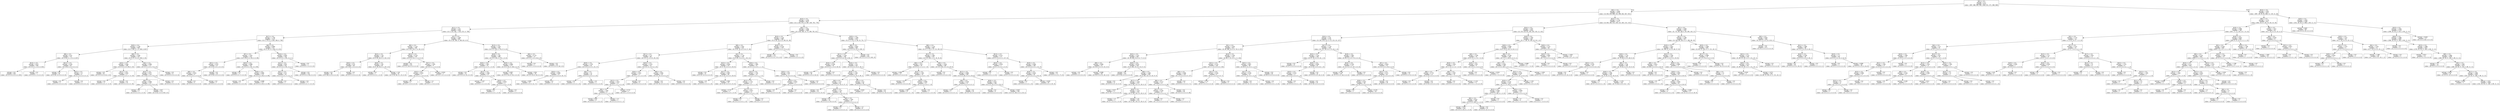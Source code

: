 digraph Tree {
node [shape=box] ;
0 [label="X[2] <= 0.5\nentropy = 3.17\nsamples = 8751\nvalue = [997, 986, 965, 982, 1000, 921, 971, 969, 960]"] ;
1 [label="X[5] <= 0.5\nentropy = 2.956\nsamples = 6730\nvalue = [0, 950, 910, 889, 352, 909, 842, 947, 931]"] ;
0 -> 1 [labeldistance=2.5, labelangle=45, headlabel="True"] ;
2 [label="X[23] <= 0.5\nentropy = 2.558\nsamples = 3613\nvalue = [0, 0, 318, 576, 22, 687, 439, 792, 779]"] ;
1 -> 2 ;
3 [label="X[11] <= 0.5\nentropy = 2.19\nsamples = 2204\nvalue = [0, 0, 232, 382, 7, 614, 231, 0, 738]"] ;
2 -> 3 ;
4 [label="X[17] <= 0.5\nentropy = 1.746\nsamples = 1513\nvalue = [0, 0, 170, 0, 3, 434, 168, 0, 738]"] ;
3 -> 4 ;
5 [label="X[20] <= 0.5\nentropy = 1.238\nsamples = 956\nvalue = [0, 0, 140, 0, 1, 0, 168, 0, 647]"] ;
4 -> 5 ;
6 [label="X[8] <= 0.5\nentropy = 0.53\nsamples = 721\nvalue = [0, 0, 83, 0, 1, 0, 0, 0, 637]"] ;
5 -> 6 ;
7 [label="X[14] <= 0.5\nentropy = 0.017\nsamples = 636\nvalue = [0, 0, 0, 0, 1, 0, 0, 0, 635]"] ;
6 -> 7 ;
8 [label="entropy = 0.0\nsamples = 635\nvalue = [0, 0, 0, 0, 0, 0, 0, 0, 635]"] ;
7 -> 8 ;
9 [label="entropy = 0.0\nsamples = 1\nvalue = [0, 0, 0, 0, 1, 0, 0, 0, 0]"] ;
7 -> 9 ;
10 [label="X[12] <= 0.5\nentropy = 0.161\nsamples = 85\nvalue = [0, 0, 83, 0, 0, 0, 0, 0, 2]"] ;
6 -> 10 ;
11 [label="entropy = 0.0\nsamples = 81\nvalue = [0, 0, 81, 0, 0, 0, 0, 0, 0]"] ;
10 -> 11 ;
12 [label="X[22] <= 0.5\nentropy = 1.0\nsamples = 4\nvalue = [0, 0, 2, 0, 0, 0, 0, 0, 2]"] ;
10 -> 12 ;
13 [label="entropy = 0.0\nsamples = 2\nvalue = [0, 0, 2, 0, 0, 0, 0, 0, 0]"] ;
12 -> 13 ;
14 [label="entropy = 0.0\nsamples = 2\nvalue = [0, 0, 0, 0, 0, 0, 0, 0, 2]"] ;
12 -> 14 ;
15 [label="X[8] <= 0.5\nentropy = 1.036\nsamples = 235\nvalue = [0, 0, 57, 0, 0, 0, 168, 0, 10]"] ;
5 -> 15 ;
16 [label="X[16] <= 0.5\nentropy = 0.445\nsamples = 108\nvalue = [0, 0, 0, 0, 0, 0, 98, 0, 10]"] ;
15 -> 16 ;
17 [label="entropy = 0.0\nsamples = 81\nvalue = [0, 0, 0, 0, 0, 0, 81, 0, 0]"] ;
16 -> 17 ;
18 [label="X[12] <= 0.5\nentropy = 0.951\nsamples = 27\nvalue = [0, 0, 0, 0, 0, 0, 17, 0, 10]"] ;
16 -> 18 ;
19 [label="entropy = 0.0\nsamples = 17\nvalue = [0, 0, 0, 0, 0, 0, 17, 0, 0]"] ;
18 -> 19 ;
20 [label="entropy = 0.0\nsamples = 10\nvalue = [0, 0, 0, 0, 0, 0, 0, 0, 10]"] ;
18 -> 20 ;
21 [label="X[4] <= 0.5\nentropy = 0.992\nsamples = 127\nvalue = [0, 0, 57, 0, 0, 0, 70, 0, 0]"] ;
15 -> 21 ;
22 [label="X[25] <= 0.5\nentropy = 0.977\nsamples = 119\nvalue = [0, 0, 49, 0, 0, 0, 70, 0, 0]"] ;
21 -> 22 ;
23 [label="X[9] <= 0.5\nentropy = 0.966\nsamples = 115\nvalue = [0, 0, 45, 0, 0, 0, 70, 0, 0]"] ;
22 -> 23 ;
24 [label="entropy = 0.0\nsamples = 2\nvalue = [0, 0, 0, 0, 0, 0, 2, 0, 0]"] ;
23 -> 24 ;
25 [label="entropy = 0.97\nsamples = 113\nvalue = [0, 0, 45, 0, 0, 0, 68, 0, 0]"] ;
23 -> 25 ;
26 [label="entropy = 0.0\nsamples = 4\nvalue = [0, 0, 4, 0, 0, 0, 0, 0, 0]"] ;
22 -> 26 ;
27 [label="entropy = 0.0\nsamples = 8\nvalue = [0, 0, 8, 0, 0, 0, 0, 0, 0]"] ;
21 -> 27 ;
28 [label="X[0] <= 0.5\nentropy = 0.964\nsamples = 557\nvalue = [0, 0, 30, 0, 2, 434, 0, 0, 91]"] ;
4 -> 28 ;
29 [label="X[7] <= 0.5\nentropy = 1.432\nsamples = 223\nvalue = [0, 0, 30, 0, 0, 103, 0, 0, 90]"] ;
28 -> 29 ;
30 [label="X[21] <= 0.5\nentropy = 0.337\nsamples = 32\nvalue = [0, 0, 30, 0, 0, 2, 0, 0, 0]"] ;
29 -> 30 ;
31 [label="X[9] <= 0.5\nentropy = 0.918\nsamples = 6\nvalue = [0, 0, 4, 0, 0, 2, 0, 0, 0]"] ;
30 -> 31 ;
32 [label="entropy = 0.0\nsamples = 4\nvalue = [0, 0, 4, 0, 0, 0, 0, 0, 0]"] ;
31 -> 32 ;
33 [label="entropy = 0.0\nsamples = 2\nvalue = [0, 0, 0, 0, 0, 2, 0, 0, 0]"] ;
31 -> 33 ;
34 [label="entropy = 0.0\nsamples = 26\nvalue = [0, 0, 26, 0, 0, 0, 0, 0, 0]"] ;
30 -> 34 ;
35 [label="X[10] <= 0.5\nentropy = 0.998\nsamples = 191\nvalue = [0, 0, 0, 0, 0, 101, 0, 0, 90]"] ;
29 -> 35 ;
36 [label="entropy = 0.0\nsamples = 17\nvalue = [0, 0, 0, 0, 0, 17, 0, 0, 0]"] ;
35 -> 36 ;
37 [label="X[26] <= 0.5\nentropy = 0.999\nsamples = 174\nvalue = [0, 0, 0, 0, 0, 84, 0, 0, 90]"] ;
35 -> 37 ;
38 [label="entropy = 0.0\nsamples = 2\nvalue = [0, 0, 0, 0, 0, 2, 0, 0, 0]"] ;
37 -> 38 ;
39 [label="entropy = 0.998\nsamples = 172\nvalue = [0, 0, 0, 0, 0, 82, 0, 0, 90]"] ;
37 -> 39 ;
40 [label="X[14] <= 0.5\nentropy = 0.082\nsamples = 334\nvalue = [0, 0, 0, 0, 2, 331, 0, 0, 1]"] ;
28 -> 40 ;
41 [label="X[13] <= 0.5\nentropy = 0.03\nsamples = 332\nvalue = [0, 0, 0, 0, 0, 331, 0, 0, 1]"] ;
40 -> 41 ;
42 [label="X[21] <= 0.5\nentropy = 0.31\nsamples = 18\nvalue = [0, 0, 0, 0, 0, 17, 0, 0, 1]"] ;
41 -> 42 ;
43 [label="entropy = 0.0\nsamples = 1\nvalue = [0, 0, 0, 0, 0, 0, 0, 0, 1]"] ;
42 -> 43 ;
44 [label="entropy = 0.0\nsamples = 17\nvalue = [0, 0, 0, 0, 0, 17, 0, 0, 0]"] ;
42 -> 44 ;
45 [label="entropy = 0.0\nsamples = 314\nvalue = [0, 0, 0, 0, 0, 314, 0, 0, 0]"] ;
41 -> 45 ;
46 [label="entropy = 0.0\nsamples = 2\nvalue = [0, 0, 0, 0, 2, 0, 0, 0, 0]"] ;
40 -> 46 ;
47 [label="X[7] <= 0.5\nentropy = 1.648\nsamples = 691\nvalue = [0, 0, 62, 382, 4, 180, 63, 0, 0]"] ;
3 -> 47 ;
48 [label="X[6] <= 0.5\nentropy = 1.154\nsamples = 346\nvalue = [0, 0, 62, 253, 1, 4, 26, 0, 0]"] ;
47 -> 48 ;
49 [label="X[22] <= 0.5\nentropy = 1.59\nsamples = 130\nvalue = [0, 0, 62, 40, 0, 2, 26, 0, 0]"] ;
48 -> 49 ;
50 [label="X[16] <= 0.5\nentropy = 0.25\nsamples = 48\nvalue = [0, 0, 46, 2, 0, 0, 0, 0, 0]"] ;
49 -> 50 ;
51 [label="entropy = 0.0\nsamples = 46\nvalue = [0, 0, 46, 0, 0, 0, 0, 0, 0]"] ;
50 -> 51 ;
52 [label="entropy = 0.0\nsamples = 2\nvalue = [0, 0, 0, 2, 0, 0, 0, 0, 0]"] ;
50 -> 52 ;
53 [label="X[26] <= 0.5\nentropy = 1.63\nsamples = 82\nvalue = [0, 0, 16, 38, 0, 2, 26, 0, 0]"] ;
49 -> 53 ;
54 [label="entropy = 0.0\nsamples = 1\nvalue = [0, 0, 0, 0, 0, 0, 1, 0, 0]"] ;
53 -> 54 ;
55 [label="entropy = 1.63\nsamples = 81\nvalue = [0, 0, 16, 38, 0, 2, 25, 0, 0]"] ;
53 -> 55 ;
56 [label="X[25] <= 0.5\nentropy = 0.118\nsamples = 216\nvalue = [0, 0, 0, 213, 1, 2, 0, 0, 0]"] ;
48 -> 56 ;
57 [label="entropy = 0.0\nsamples = 210\nvalue = [0, 0, 0, 210, 0, 0, 0, 0, 0]"] ;
56 -> 57 ;
58 [label="X[17] <= 0.5\nentropy = 1.459\nsamples = 6\nvalue = [0, 0, 0, 3, 1, 2, 0, 0, 0]"] ;
56 -> 58 ;
59 [label="X[14] <= 0.5\nentropy = 0.918\nsamples = 3\nvalue = [0, 0, 0, 2, 1, 0, 0, 0, 0]"] ;
58 -> 59 ;
60 [label="entropy = 0.0\nsamples = 1\nvalue = [0, 0, 0, 1, 0, 0, 0, 0, 0]"] ;
59 -> 60 ;
61 [label="entropy = 1.0\nsamples = 2\nvalue = [0, 0, 0, 1, 1, 0, 0, 0, 0]"] ;
59 -> 61 ;
62 [label="entropy = 0.918\nsamples = 3\nvalue = [0, 0, 0, 1, 0, 2, 0, 0, 0]"] ;
58 -> 62 ;
63 [label="X[13] <= 0.5\nentropy = 1.431\nsamples = 345\nvalue = [0, 0, 0, 129, 3, 176, 37, 0, 0]"] ;
47 -> 63 ;
64 [label="X[26] <= 0.5\nentropy = 1.08\nsamples = 308\nvalue = [0, 0, 0, 128, 3, 176, 1, 0, 0]"] ;
63 -> 64 ;
65 [label="X[24] <= 0.5\nentropy = 1.097\nsamples = 35\nvalue = [0, 0, 0, 4, 3, 27, 1, 0, 0]"] ;
64 -> 65 ;
66 [label="entropy = 0.0\nsamples = 25\nvalue = [0, 0, 0, 0, 0, 25, 0, 0, 0]"] ;
65 -> 66 ;
67 [label="X[12] <= 0.5\nentropy = 1.846\nsamples = 10\nvalue = [0, 0, 0, 4, 3, 2, 1, 0, 0]"] ;
65 -> 67 ;
68 [label="entropy = 1.557\nsamples = 7\nvalue = [0, 0, 0, 2, 3, 2, 0, 0, 0]"] ;
67 -> 68 ;
69 [label="X[18] <= 0.5\nentropy = 0.918\nsamples = 3\nvalue = [0, 0, 0, 2, 0, 0, 1, 0, 0]"] ;
67 -> 69 ;
70 [label="entropy = 0.0\nsamples = 1\nvalue = [0, 0, 0, 0, 0, 0, 1, 0, 0]"] ;
69 -> 70 ;
71 [label="entropy = 0.0\nsamples = 2\nvalue = [0, 0, 0, 2, 0, 0, 0, 0, 0]"] ;
69 -> 71 ;
72 [label="X[20] <= 0.5\nentropy = 0.994\nsamples = 273\nvalue = [0, 0, 0, 124, 0, 149, 0, 0, 0]"] ;
64 -> 72 ;
73 [label="entropy = 0.997\nsamples = 245\nvalue = [0, 0, 0, 114, 0, 131, 0, 0, 0]"] ;
72 -> 73 ;
74 [label="entropy = 0.94\nsamples = 28\nvalue = [0, 0, 0, 10, 0, 18, 0, 0, 0]"] ;
72 -> 74 ;
75 [label="X[0] <= 0.5\nentropy = 0.179\nsamples = 37\nvalue = [0, 0, 0, 1, 0, 0, 36, 0, 0]"] ;
63 -> 75 ;
76 [label="entropy = 0.0\nsamples = 1\nvalue = [0, 0, 0, 1, 0, 0, 0, 0, 0]"] ;
75 -> 76 ;
77 [label="entropy = 0.0\nsamples = 36\nvalue = [0, 0, 0, 0, 0, 0, 36, 0, 0]"] ;
75 -> 77 ;
78 [label="X[0] <= 0.5\nentropy = 1.954\nsamples = 1409\nvalue = [0, 0, 86, 194, 15, 73, 208, 792, 41]"] ;
2 -> 78 ;
79 [label="X[10] <= 0.5\nentropy = 2.134\nsamples = 398\nvalue = [0, 0, 81, 24, 4, 9, 185, 61, 34]"] ;
78 -> 79 ;
80 [label="X[8] <= 0.5\nentropy = 2.301\nsamples = 219\nvalue = [0, 0, 81, 24, 4, 9, 10, 57, 34]"] ;
79 -> 80 ;
81 [label="X[17] <= 0.5\nentropy = 2.15\nsamples = 80\nvalue = [0, 0, 0, 11, 0, 9, 9, 28, 23]"] ;
80 -> 81 ;
82 [label="X[20] <= 0.5\nentropy = 1.378\nsamples = 45\nvalue = [0, 0, 0, 0, 0, 0, 5, 23, 17]"] ;
81 -> 82 ;
83 [label="X[24] <= 0.5\nentropy = 0.999\nsamples = 35\nvalue = [0, 0, 0, 0, 0, 0, 0, 18, 17]"] ;
82 -> 83 ;
84 [label="entropy = 0.993\nsamples = 31\nvalue = [0, 0, 0, 0, 0, 0, 0, 14, 17]"] ;
83 -> 84 ;
85 [label="entropy = 0.0\nsamples = 4\nvalue = [0, 0, 0, 0, 0, 0, 0, 4, 0]"] ;
83 -> 85 ;
86 [label="X[4] <= 0.5\nentropy = 1.0\nsamples = 10\nvalue = [0, 0, 0, 0, 0, 0, 5, 5, 0]"] ;
82 -> 86 ;
87 [label="entropy = 0.0\nsamples = 5\nvalue = [0, 0, 0, 0, 0, 0, 0, 5, 0]"] ;
86 -> 87 ;
88 [label="entropy = 0.0\nsamples = 5\nvalue = [0, 0, 0, 0, 0, 0, 5, 0, 0]"] ;
86 -> 88 ;
89 [label="X[19] <= 0.5\nentropy = 2.223\nsamples = 35\nvalue = [0, 0, 0, 11, 0, 9, 4, 5, 6]"] ;
81 -> 89 ;
90 [label="X[24] <= 0.5\nentropy = 2.022\nsamples = 17\nvalue = [0, 0, 0, 1, 0, 1, 4, 5, 6]"] ;
89 -> 90 ;
91 [label="X[12] <= 0.5\nentropy = 1.614\nsamples = 13\nvalue = [0, 0, 0, 1, 0, 1, 0, 5, 6]"] ;
90 -> 91 ;
92 [label="X[9] <= 0.5\nentropy = 1.061\nsamples = 8\nvalue = [0, 0, 0, 0, 0, 1, 0, 1, 6]"] ;
91 -> 92 ;
93 [label="entropy = 0.65\nsamples = 6\nvalue = [0, 0, 0, 0, 0, 1, 0, 0, 5]"] ;
92 -> 93 ;
94 [label="entropy = 1.0\nsamples = 2\nvalue = [0, 0, 0, 0, 0, 0, 0, 1, 1]"] ;
92 -> 94 ;
95 [label="entropy = 0.722\nsamples = 5\nvalue = [0, 0, 0, 1, 0, 0, 0, 4, 0]"] ;
91 -> 95 ;
96 [label="entropy = 0.0\nsamples = 4\nvalue = [0, 0, 0, 0, 0, 0, 4, 0, 0]"] ;
90 -> 96 ;
97 [label="X[9] <= 0.5\nentropy = 0.991\nsamples = 18\nvalue = [0, 0, 0, 10, 0, 8, 0, 0, 0]"] ;
89 -> 97 ;
98 [label="entropy = 0.0\nsamples = 10\nvalue = [0, 0, 0, 10, 0, 0, 0, 0, 0]"] ;
97 -> 98 ;
99 [label="entropy = 0.0\nsamples = 8\nvalue = [0, 0, 0, 0, 0, 8, 0, 0, 0]"] ;
97 -> 99 ;
100 [label="X[3] <= 0.5\nentropy = 1.734\nsamples = 139\nvalue = [0, 0, 81, 13, 4, 0, 1, 29, 11]"] ;
80 -> 100 ;
101 [label="X[13] <= 0.5\nentropy = 0.829\nsamples = 107\nvalue = [0, 0, 79, 0, 0, 0, 0, 28, 0]"] ;
100 -> 101 ;
102 [label="entropy = 0.0\nsamples = 47\nvalue = [0, 0, 47, 0, 0, 0, 0, 0, 0]"] ;
101 -> 102 ;
103 [label="X[17] <= 0.5\nentropy = 0.997\nsamples = 60\nvalue = [0, 0, 32, 0, 0, 0, 0, 28, 0]"] ;
101 -> 103 ;
104 [label="entropy = 0.0\nsamples = 5\nvalue = [0, 0, 0, 0, 0, 0, 0, 5, 0]"] ;
103 -> 104 ;
105 [label="entropy = 0.981\nsamples = 55\nvalue = [0, 0, 32, 0, 0, 0, 0, 23, 0]"] ;
103 -> 105 ;
106 [label="X[24] <= 0.5\nentropy = 1.995\nsamples = 32\nvalue = [0, 0, 2, 13, 4, 0, 1, 1, 11]"] ;
100 -> 106 ;
107 [label="X[13] <= 0.5\nentropy = 1.781\nsamples = 20\nvalue = [0, 0, 0, 3, 4, 0, 1, 1, 11]"] ;
106 -> 107 ;
108 [label="X[12] <= 0.5\nentropy = 1.753\nsamples = 9\nvalue = [0, 0, 0, 3, 4, 0, 1, 1, 0]"] ;
107 -> 108 ;
109 [label="entropy = 0.722\nsamples = 5\nvalue = [0, 0, 0, 0, 4, 0, 1, 0, 0]"] ;
108 -> 109 ;
110 [label="X[17] <= 0.5\nentropy = 0.811\nsamples = 4\nvalue = [0, 0, 0, 3, 0, 0, 0, 1, 0]"] ;
108 -> 110 ;
111 [label="entropy = 0.0\nsamples = 1\nvalue = [0, 0, 0, 0, 0, 0, 0, 1, 0]"] ;
110 -> 111 ;
112 [label="entropy = 0.0\nsamples = 3\nvalue = [0, 0, 0, 3, 0, 0, 0, 0, 0]"] ;
110 -> 112 ;
113 [label="entropy = 0.0\nsamples = 11\nvalue = [0, 0, 0, 0, 0, 0, 0, 0, 11]"] ;
107 -> 113 ;
114 [label="X[16] <= 0.5\nentropy = 0.65\nsamples = 12\nvalue = [0, 0, 2, 10, 0, 0, 0, 0, 0]"] ;
106 -> 114 ;
115 [label="X[14] <= 0.5\nentropy = 0.918\nsamples = 3\nvalue = [0, 0, 2, 1, 0, 0, 0, 0, 0]"] ;
114 -> 115 ;
116 [label="entropy = 0.0\nsamples = 2\nvalue = [0, 0, 2, 0, 0, 0, 0, 0, 0]"] ;
115 -> 116 ;
117 [label="entropy = 0.0\nsamples = 1\nvalue = [0, 0, 0, 1, 0, 0, 0, 0, 0]"] ;
115 -> 117 ;
118 [label="entropy = 0.0\nsamples = 9\nvalue = [0, 0, 0, 9, 0, 0, 0, 0, 0]"] ;
114 -> 118 ;
119 [label="X[18] <= 0.5\nentropy = 0.154\nsamples = 179\nvalue = [0, 0, 0, 0, 0, 0, 175, 4, 0]"] ;
79 -> 119 ;
120 [label="entropy = 0.0\nsamples = 175\nvalue = [0, 0, 0, 0, 0, 0, 175, 0, 0]"] ;
119 -> 120 ;
121 [label="entropy = 0.0\nsamples = 4\nvalue = [0, 0, 0, 0, 0, 0, 0, 4, 0]"] ;
119 -> 121 ;
122 [label="X[20] <= 0.5\nentropy = 1.306\nsamples = 1011\nvalue = [0, 0, 5, 170, 11, 64, 23, 731, 7]"] ;
78 -> 122 ;
123 [label="X[6] <= 0.5\nentropy = 0.602\nsamples = 605\nvalue = [0, 0, 4, 0, 8, 53, 0, 539, 1]"] ;
122 -> 123 ;
124 [label="X[17] <= 0.5\nentropy = 1.359\nsamples = 164\nvalue = [0, 0, 4, 0, 8, 53, 0, 98, 1]"] ;
123 -> 124 ;
125 [label="X[14] <= 0.5\nentropy = 0.208\nsamples = 61\nvalue = [0, 0, 0, 0, 2, 0, 0, 59, 0]"] ;
124 -> 125 ;
126 [label="entropy = 0.0\nsamples = 59\nvalue = [0, 0, 0, 0, 0, 0, 0, 59, 0]"] ;
125 -> 126 ;
127 [label="entropy = 0.0\nsamples = 2\nvalue = [0, 0, 0, 0, 2, 0, 0, 0, 0]"] ;
125 -> 127 ;
128 [label="X[14] <= 0.5\nentropy = 1.51\nsamples = 103\nvalue = [0, 0, 4, 0, 6, 53, 0, 39, 1]"] ;
124 -> 128 ;
129 [label="X[18] <= 0.5\nentropy = 1.263\nsamples = 97\nvalue = [0, 0, 4, 0, 0, 53, 0, 39, 1]"] ;
128 -> 129 ;
130 [label="X[4] <= 0.5\nentropy = 1.317\nsamples = 61\nvalue = [0, 0, 4, 0, 0, 19, 0, 37, 1]"] ;
129 -> 130 ;
131 [label="entropy = 0.0\nsamples = 33\nvalue = [0, 0, 0, 0, 0, 0, 0, 33, 0]"] ;
130 -> 131 ;
132 [label="X[26] <= 0.5\nentropy = 1.353\nsamples = 28\nvalue = [0, 0, 4, 0, 0, 19, 0, 4, 1]"] ;
130 -> 132 ;
133 [label="entropy = 0.0\nsamples = 19\nvalue = [0, 0, 0, 0, 0, 19, 0, 0, 0]"] ;
132 -> 133 ;
134 [label="X[9] <= 0.5\nentropy = 1.392\nsamples = 9\nvalue = [0, 0, 4, 0, 0, 0, 0, 4, 1]"] ;
132 -> 134 ;
135 [label="entropy = 0.0\nsamples = 1\nvalue = [0, 0, 0, 0, 0, 0, 0, 0, 1]"] ;
134 -> 135 ;
136 [label="entropy = 1.0\nsamples = 8\nvalue = [0, 0, 4, 0, 0, 0, 0, 4, 0]"] ;
134 -> 136 ;
137 [label="X[7] <= 0.5\nentropy = 0.31\nsamples = 36\nvalue = [0, 0, 0, 0, 0, 34, 0, 2, 0]"] ;
129 -> 137 ;
138 [label="entropy = 0.918\nsamples = 3\nvalue = [0, 0, 0, 0, 0, 1, 0, 2, 0]"] ;
137 -> 138 ;
139 [label="entropy = 0.0\nsamples = 33\nvalue = [0, 0, 0, 0, 0, 33, 0, 0, 0]"] ;
137 -> 139 ;
140 [label="entropy = 0.0\nsamples = 6\nvalue = [0, 0, 0, 0, 6, 0, 0, 0, 0]"] ;
128 -> 140 ;
141 [label="entropy = 0.0\nsamples = 441\nvalue = [0, 0, 0, 0, 0, 0, 0, 441, 0]"] ;
123 -> 141 ;
142 [label="X[8] <= 0.5\nentropy = 1.576\nsamples = 406\nvalue = [0, 0, 1, 170, 3, 11, 23, 192, 6]"] ;
122 -> 142 ;
143 [label="X[11] <= 0.5\nentropy = 1.485\nsamples = 235\nvalue = [0, 0, 0, 162, 3, 11, 18, 35, 6]"] ;
142 -> 143 ;
144 [label="X[4] <= 0.5\nentropy = 1.877\nsamples = 29\nvalue = [0, 0, 0, 0, 3, 11, 8, 7, 0]"] ;
143 -> 144 ;
145 [label="entropy = 0.961\nsamples = 13\nvalue = [0, 0, 0, 0, 0, 5, 8, 0, 0]"] ;
144 -> 145 ;
146 [label="X[13] <= 0.5\nentropy = 1.505\nsamples = 16\nvalue = [0, 0, 0, 0, 3, 6, 0, 7, 0]"] ;
144 -> 146 ;
147 [label="entropy = 0.0\nsamples = 3\nvalue = [0, 0, 0, 0, 3, 0, 0, 0, 0]"] ;
146 -> 147 ;
148 [label="X[24] <= 0.5\nentropy = 0.996\nsamples = 13\nvalue = [0, 0, 0, 0, 0, 6, 0, 7, 0]"] ;
146 -> 148 ;
149 [label="entropy = 0.98\nsamples = 12\nvalue = [0, 0, 0, 0, 0, 5, 0, 7, 0]"] ;
148 -> 149 ;
150 [label="entropy = 0.0\nsamples = 1\nvalue = [0, 0, 0, 0, 0, 1, 0, 0, 0]"] ;
148 -> 150 ;
151 [label="X[4] <= 0.5\nentropy = 1.024\nsamples = 206\nvalue = [0, 0, 0, 162, 0, 0, 10, 28, 6]"] ;
143 -> 151 ;
152 [label="entropy = 0.0\nsamples = 6\nvalue = [0, 0, 0, 0, 0, 0, 6, 0, 0]"] ;
151 -> 152 ;
153 [label="X[17] <= 0.5\nentropy = 0.908\nsamples = 200\nvalue = [0, 0, 0, 162, 0, 0, 4, 28, 6]"] ;
151 -> 153 ;
154 [label="X[6] <= 0.5\nentropy = 0.439\nsamples = 11\nvalue = [0, 0, 0, 10, 0, 0, 0, 0, 1]"] ;
153 -> 154 ;
155 [label="entropy = 0.0\nsamples = 1\nvalue = [0, 0, 0, 0, 0, 0, 0, 0, 1]"] ;
154 -> 155 ;
156 [label="entropy = 0.0\nsamples = 10\nvalue = [0, 0, 0, 10, 0, 0, 0, 0, 0]"] ;
154 -> 156 ;
157 [label="X[26] <= 0.5\nentropy = 0.917\nsamples = 189\nvalue = [0, 0, 0, 152, 0, 0, 4, 28, 5]"] ;
153 -> 157 ;
158 [label="entropy = 0.0\nsamples = 6\nvalue = [0, 0, 0, 6, 0, 0, 0, 0, 0]"] ;
157 -> 158 ;
159 [label="entropy = 0.937\nsamples = 183\nvalue = [0, 0, 0, 146, 0, 0, 4, 28, 5]"] ;
157 -> 159 ;
160 [label="X[13] <= 0.5\nentropy = 0.512\nsamples = 171\nvalue = [0, 0, 1, 8, 0, 0, 5, 157, 0]"] ;
142 -> 160 ;
161 [label="X[10] <= 0.5\nentropy = 0.918\nsamples = 3\nvalue = [0, 0, 1, 0, 0, 0, 2, 0, 0]"] ;
160 -> 161 ;
162 [label="entropy = 0.0\nsamples = 2\nvalue = [0, 0, 0, 0, 0, 0, 2, 0, 0]"] ;
161 -> 162 ;
163 [label="entropy = 0.0\nsamples = 1\nvalue = [0, 0, 1, 0, 0, 0, 0, 0, 0]"] ;
161 -> 163 ;
164 [label="X[10] <= 0.5\nentropy = 0.404\nsamples = 168\nvalue = [0, 0, 0, 8, 0, 0, 3, 157, 0]"] ;
160 -> 164 ;
165 [label="X[26] <= 0.5\nentropy = 0.624\nsamples = 93\nvalue = [0, 0, 0, 8, 0, 0, 3, 82, 0]"] ;
164 -> 165 ;
166 [label="entropy = 0.0\nsamples = 1\nvalue = [0, 0, 0, 0, 0, 0, 0, 1, 0]"] ;
165 -> 166 ;
167 [label="entropy = 0.629\nsamples = 92\nvalue = [0, 0, 0, 8, 0, 0, 3, 81, 0]"] ;
165 -> 167 ;
168 [label="entropy = 0.0\nsamples = 75\nvalue = [0, 0, 0, 0, 0, 0, 0, 75, 0]"] ;
164 -> 168 ;
169 [label="X[12] <= 0.5\nentropy = 2.734\nsamples = 3117\nvalue = [0, 950, 592, 313, 330, 222, 403, 155, 152]"] ;
1 -> 169 ;
170 [label="X[14] <= 0.5\nentropy = 2.597\nsamples = 1616\nvalue = [0, 219, 523, 65, 330, 183, 143, 12, 141]"] ;
169 -> 170 ;
171 [label="X[10] <= 0.5\nentropy = 2.34\nsamples = 1174\nvalue = [0, 202, 474, 55, 0, 173, 123, 10, 137]"] ;
170 -> 171 ;
172 [label="X[1] <= 0.5\nentropy = 1.918\nsamples = 815\nvalue = [0, 90, 446, 55, 0, 0, 78, 9, 137]"] ;
171 -> 172 ;
173 [label="X[23] <= 0.5\nentropy = 1.253\nsamples = 593\nvalue = [0, 26, 445, 33, 0, 0, 77, 9, 3]"] ;
172 -> 173 ;
174 [label="X[8] <= 0.5\nentropy = 0.946\nsamples = 55\nvalue = [0, 20, 0, 0, 0, 0, 35, 0, 0]"] ;
173 -> 174 ;
175 [label="entropy = 0.0\nsamples = 9\nvalue = [0, 0, 0, 0, 0, 0, 9, 0, 0]"] ;
174 -> 175 ;
176 [label="entropy = 0.988\nsamples = 46\nvalue = [0, 20, 0, 0, 0, 0, 26, 0, 0]"] ;
174 -> 176 ;
177 [label="X[20] <= 0.5\nentropy = 0.974\nsamples = 538\nvalue = [0, 6, 445, 33, 0, 0, 42, 9, 3]"] ;
173 -> 177 ;
178 [label="entropy = 0.0\nsamples = 253\nvalue = [0, 0, 253, 0, 0, 0, 0, 0, 0]"] ;
177 -> 178 ;
179 [label="X[8] <= 0.5\nentropy = 1.495\nsamples = 285\nvalue = [0, 6, 192, 33, 0, 0, 42, 9, 3]"] ;
177 -> 179 ;
180 [label="entropy = 0.0\nsamples = 13\nvalue = [0, 0, 0, 0, 0, 0, 13, 0, 0]"] ;
179 -> 180 ;
181 [label="X[17] <= 0.5\nentropy = 1.424\nsamples = 272\nvalue = [0, 6, 192, 33, 0, 0, 29, 9, 3]"] ;
179 -> 181 ;
182 [label="entropy = 0.977\nsamples = 17\nvalue = [0, 0, 10, 7, 0, 0, 0, 0, 0]"] ;
181 -> 182 ;
183 [label="X[26] <= 0.5\nentropy = 1.413\nsamples = 255\nvalue = [0, 6, 182, 26, 0, 0, 29, 9, 3]"] ;
181 -> 183 ;
184 [label="entropy = 1.0\nsamples = 2\nvalue = [0, 0, 1, 0, 0, 0, 1, 0, 0]"] ;
183 -> 184 ;
185 [label="entropy = 1.41\nsamples = 253\nvalue = [0, 6, 181, 26, 0, 0, 28, 9, 3]"] ;
183 -> 185 ;
186 [label="X[24] <= 0.5\nentropy = 1.358\nsamples = 222\nvalue = [0, 64, 1, 22, 0, 0, 1, 0, 134]"] ;
172 -> 186 ;
187 [label="X[15] <= 0.5\nentropy = 0.125\nsamples = 136\nvalue = [0, 1, 1, 0, 0, 0, 0, 0, 134]"] ;
186 -> 187 ;
188 [label="X[9] <= 0.5\nentropy = 0.066\nsamples = 128\nvalue = [0, 1, 0, 0, 0, 0, 0, 0, 127]"] ;
187 -> 188 ;
189 [label="X[6] <= 0.5\nentropy = 0.127\nsamples = 57\nvalue = [0, 1, 0, 0, 0, 0, 0, 0, 56]"] ;
188 -> 189 ;
190 [label="X[21] <= 0.5\nentropy = 0.544\nsamples = 8\nvalue = [0, 1, 0, 0, 0, 0, 0, 0, 7]"] ;
189 -> 190 ;
191 [label="entropy = 0.0\nsamples = 1\nvalue = [0, 1, 0, 0, 0, 0, 0, 0, 0]"] ;
190 -> 191 ;
192 [label="entropy = 0.0\nsamples = 7\nvalue = [0, 0, 0, 0, 0, 0, 0, 0, 7]"] ;
190 -> 192 ;
193 [label="entropy = 0.0\nsamples = 49\nvalue = [0, 0, 0, 0, 0, 0, 0, 0, 49]"] ;
189 -> 193 ;
194 [label="entropy = 0.0\nsamples = 71\nvalue = [0, 0, 0, 0, 0, 0, 0, 0, 71]"] ;
188 -> 194 ;
195 [label="X[11] <= 0.5\nentropy = 0.544\nsamples = 8\nvalue = [0, 0, 1, 0, 0, 0, 0, 0, 7]"] ;
187 -> 195 ;
196 [label="entropy = 0.722\nsamples = 5\nvalue = [0, 0, 1, 0, 0, 0, 0, 0, 4]"] ;
195 -> 196 ;
197 [label="entropy = 0.0\nsamples = 3\nvalue = [0, 0, 0, 0, 0, 0, 0, 0, 3]"] ;
195 -> 197 ;
198 [label="X[22] <= 0.5\nentropy = 0.907\nsamples = 86\nvalue = [0, 63, 0, 22, 0, 0, 1, 0, 0]"] ;
186 -> 198 ;
199 [label="X[17] <= 0.5\nentropy = 0.258\nsamples = 23\nvalue = [0, 0, 0, 22, 0, 0, 1, 0, 0]"] ;
198 -> 199 ;
200 [label="entropy = 0.0\nsamples = 22\nvalue = [0, 0, 0, 22, 0, 0, 0, 0, 0]"] ;
199 -> 200 ;
201 [label="entropy = 0.0\nsamples = 1\nvalue = [0, 0, 0, 0, 0, 0, 1, 0, 0]"] ;
199 -> 201 ;
202 [label="entropy = 0.0\nsamples = 63\nvalue = [0, 63, 0, 0, 0, 0, 0, 0, 0]"] ;
198 -> 202 ;
203 [label="X[17] <= 0.5\nentropy = 1.718\nsamples = 359\nvalue = [0, 112, 28, 0, 0, 173, 45, 1, 0]"] ;
171 -> 203 ;
204 [label="X[23] <= 0.5\nentropy = 1.519\nsamples = 109\nvalue = [0, 47, 16, 0, 0, 0, 45, 1, 0]"] ;
203 -> 204 ;
205 [label="entropy = 0.0\nsamples = 47\nvalue = [0, 47, 0, 0, 0, 0, 0, 0, 0]"] ;
204 -> 205 ;
206 [label="X[20] <= 0.5\nentropy = 0.936\nsamples = 62\nvalue = [0, 0, 16, 0, 0, 0, 45, 1, 0]"] ;
204 -> 206 ;
207 [label="X[19] <= 0.5\nentropy = 0.323\nsamples = 17\nvalue = [0, 0, 16, 0, 0, 0, 0, 1, 0]"] ;
206 -> 207 ;
208 [label="entropy = 0.0\nsamples = 1\nvalue = [0, 0, 0, 0, 0, 0, 0, 1, 0]"] ;
207 -> 208 ;
209 [label="entropy = 0.0\nsamples = 16\nvalue = [0, 0, 16, 0, 0, 0, 0, 0, 0]"] ;
207 -> 209 ;
210 [label="entropy = 0.0\nsamples = 45\nvalue = [0, 0, 0, 0, 0, 0, 45, 0, 0]"] ;
206 -> 210 ;
211 [label="X[18] <= 0.5\nentropy = 1.083\nsamples = 250\nvalue = [0, 65, 12, 0, 0, 173, 0, 0, 0]"] ;
203 -> 211 ;
212 [label="X[24] <= 0.5\nentropy = 0.743\nsamples = 172\nvalue = [0, 13, 12, 0, 0, 147, 0, 0, 0]"] ;
211 -> 212 ;
213 [label="entropy = 0.759\nsamples = 167\nvalue = [0, 13, 12, 0, 0, 142, 0, 0, 0]"] ;
212 -> 213 ;
214 [label="entropy = 0.0\nsamples = 5\nvalue = [0, 0, 0, 0, 0, 5, 0, 0, 0]"] ;
212 -> 214 ;
215 [label="X[7] <= 0.5\nentropy = 0.918\nsamples = 78\nvalue = [0, 52, 0, 0, 0, 26, 0, 0, 0]"] ;
211 -> 215 ;
216 [label="X[22] <= 0.5\nentropy = 0.371\nsamples = 56\nvalue = [0, 52, 0, 0, 0, 4, 0, 0, 0]"] ;
215 -> 216 ;
217 [label="X[26] <= 0.5\nentropy = 0.567\nsamples = 30\nvalue = [0, 26, 0, 0, 0, 4, 0, 0, 0]"] ;
216 -> 217 ;
218 [label="entropy = 0.0\nsamples = 1\nvalue = [0, 1, 0, 0, 0, 0, 0, 0, 0]"] ;
217 -> 218 ;
219 [label="entropy = 0.579\nsamples = 29\nvalue = [0, 25, 0, 0, 0, 4, 0, 0, 0]"] ;
217 -> 219 ;
220 [label="entropy = 0.0\nsamples = 26\nvalue = [0, 26, 0, 0, 0, 0, 0, 0, 0]"] ;
216 -> 220 ;
221 [label="entropy = 0.0\nsamples = 22\nvalue = [0, 0, 0, 0, 0, 22, 0, 0, 0]"] ;
215 -> 221 ;
222 [label="X[18] <= 0.5\nentropy = 1.393\nsamples = 442\nvalue = [0, 17, 49, 10, 330, 10, 20, 2, 4]"] ;
170 -> 222 ;
223 [label="X[26] <= 0.5\nentropy = 0.948\nsamples = 378\nvalue = [0, 8, 16, 6, 321, 6, 20, 0, 1]"] ;
222 -> 223 ;
224 [label="X[9] <= 0.5\nentropy = 2.109\nsamples = 33\nvalue = [0, 6, 13, 5, 2, 0, 7, 0, 0]"] ;
223 -> 224 ;
225 [label="X[24] <= 0.5\nentropy = 1.815\nsamples = 27\nvalue = [0, 1, 13, 5, 1, 0, 7, 0, 0]"] ;
224 -> 225 ;
226 [label="X[8] <= 0.5\nentropy = 0.779\nsamples = 13\nvalue = [0, 0, 10, 0, 0, 0, 3, 0, 0]"] ;
225 -> 226 ;
227 [label="entropy = 0.0\nsamples = 3\nvalue = [0, 0, 0, 0, 0, 0, 3, 0, 0]"] ;
226 -> 227 ;
228 [label="entropy = 0.0\nsamples = 10\nvalue = [0, 0, 10, 0, 0, 0, 0, 0, 0]"] ;
226 -> 228 ;
229 [label="X[8] <= 0.5\nentropy = 2.067\nsamples = 14\nvalue = [0, 1, 3, 5, 1, 0, 4, 0, 0]"] ;
225 -> 229 ;
230 [label="entropy = 0.0\nsamples = 3\nvalue = [0, 0, 0, 3, 0, 0, 0, 0, 0]"] ;
229 -> 230 ;
231 [label="entropy = 2.118\nsamples = 11\nvalue = [0, 1, 3, 2, 1, 0, 4, 0, 0]"] ;
229 -> 231 ;
232 [label="X[19] <= 0.5\nentropy = 0.65\nsamples = 6\nvalue = [0, 5, 0, 0, 1, 0, 0, 0, 0]"] ;
224 -> 232 ;
233 [label="entropy = 0.0\nsamples = 3\nvalue = [0, 3, 0, 0, 0, 0, 0, 0, 0]"] ;
232 -> 233 ;
234 [label="entropy = 0.918\nsamples = 3\nvalue = [0, 2, 0, 0, 1, 0, 0, 0, 0]"] ;
232 -> 234 ;
235 [label="X[6] <= 0.5\nentropy = 0.536\nsamples = 345\nvalue = [0, 2, 3, 1, 319, 6, 13, 0, 1]"] ;
223 -> 235 ;
236 [label="X[9] <= 0.5\nentropy = 0.395\nsamples = 336\nvalue = [0, 2, 3, 0, 319, 5, 6, 0, 1]"] ;
235 -> 236 ;
237 [label="X[21] <= 0.5\nentropy = 0.239\nsamples = 327\nvalue = [0, 2, 2, 0, 317, 0, 6, 0, 0]"] ;
236 -> 237 ;
238 [label="X[10] <= 0.5\nentropy = 0.116\nsamples = 318\nvalue = [0, 2, 1, 0, 314, 0, 1, 0, 0]"] ;
237 -> 238 ;
239 [label="X[15] <= 0.5\nentropy = 0.063\nsamples = 307\nvalue = [0, 0, 1, 0, 305, 0, 1, 0, 0]"] ;
238 -> 239 ;
240 [label="X[0] <= 0.5\nentropy = 0.032\nsamples = 306\nvalue = [0, 0, 0, 0, 305, 0, 1, 0, 0]"] ;
239 -> 240 ;
241 [label="entropy = 0.037\nsamples = 254\nvalue = [0, 0, 0, 0, 253, 0, 1, 0, 0]"] ;
240 -> 241 ;
242 [label="entropy = 0.0\nsamples = 52\nvalue = [0, 0, 0, 0, 52, 0, 0, 0, 0]"] ;
240 -> 242 ;
243 [label="entropy = 0.0\nsamples = 1\nvalue = [0, 0, 1, 0, 0, 0, 0, 0, 0]"] ;
239 -> 243 ;
244 [label="X[20] <= 0.5\nentropy = 0.684\nsamples = 11\nvalue = [0, 2, 0, 0, 9, 0, 0, 0, 0]"] ;
238 -> 244 ;
245 [label="entropy = 1.0\nsamples = 4\nvalue = [0, 2, 0, 0, 2, 0, 0, 0, 0]"] ;
244 -> 245 ;
246 [label="entropy = 0.0\nsamples = 7\nvalue = [0, 0, 0, 0, 7, 0, 0, 0, 0]"] ;
244 -> 246 ;
247 [label="entropy = 1.352\nsamples = 9\nvalue = [0, 0, 1, 0, 3, 0, 5, 0, 0]"] ;
237 -> 247 ;
248 [label="entropy = 1.658\nsamples = 9\nvalue = [0, 0, 1, 0, 2, 5, 0, 0, 1]"] ;
236 -> 248 ;
249 [label="entropy = 0.986\nsamples = 9\nvalue = [0, 0, 0, 1, 0, 1, 7, 0, 0]"] ;
235 -> 249 ;
250 [label="X[26] <= 0.5\nentropy = 2.152\nsamples = 64\nvalue = [0, 9, 33, 4, 9, 4, 0, 2, 3]"] ;
222 -> 250 ;
251 [label="X[10] <= 0.5\nentropy = 0.881\nsamples = 10\nvalue = [0, 7, 0, 0, 0, 3, 0, 0, 0]"] ;
250 -> 251 ;
252 [label="entropy = 0.0\nsamples = 7\nvalue = [0, 7, 0, 0, 0, 0, 0, 0, 0]"] ;
251 -> 252 ;
253 [label="entropy = 0.0\nsamples = 3\nvalue = [0, 0, 0, 0, 0, 3, 0, 0, 0]"] ;
251 -> 253 ;
254 [label="entropy = 1.834\nsamples = 54\nvalue = [0, 2, 33, 4, 9, 1, 0, 2, 3]"] ;
250 -> 254 ;
255 [label="X[7] <= 0.5\nentropy = 2.089\nsamples = 1501\nvalue = [0, 731, 69, 248, 0, 39, 260, 143, 11]"] ;
169 -> 255 ;
256 [label="X[11] <= 0.5\nentropy = 2.286\nsamples = 937\nvalue = [0, 256, 69, 245, 0, 17, 260, 80, 10]"] ;
255 -> 256 ;
257 [label="X[19] <= 0.5\nentropy = 1.833\nsamples = 308\nvalue = [0, 166, 47, 0, 0, 0, 49, 37, 9]"] ;
256 -> 257 ;
258 [label="X[16] <= 0.5\nentropy = 1.732\nsamples = 182\nvalue = [0, 79, 46, 0, 0, 0, 49, 8, 0]"] ;
257 -> 258 ;
259 [label="X[22] <= 0.5\nentropy = 0.191\nsamples = 34\nvalue = [0, 0, 1, 0, 0, 0, 33, 0, 0]"] ;
258 -> 259 ;
260 [label="entropy = 0.0\nsamples = 33\nvalue = [0, 0, 0, 0, 0, 0, 33, 0, 0]"] ;
259 -> 260 ;
261 [label="entropy = 0.0\nsamples = 1\nvalue = [0, 0, 1, 0, 0, 0, 0, 0, 0]"] ;
259 -> 261 ;
262 [label="X[0] <= 0.5\nentropy = 1.58\nsamples = 148\nvalue = [0, 79, 45, 0, 0, 0, 16, 8, 0]"] ;
258 -> 262 ;
263 [label="X[26] <= 0.5\nentropy = 1.598\nsamples = 144\nvalue = [0, 75, 45, 0, 0, 0, 16, 8, 0]"] ;
262 -> 263 ;
264 [label="entropy = 1.0\nsamples = 2\nvalue = [0, 0, 1, 0, 0, 0, 0, 1, 0]"] ;
263 -> 264 ;
265 [label="entropy = 1.579\nsamples = 142\nvalue = [0, 75, 44, 0, 0, 0, 16, 7, 0]"] ;
263 -> 265 ;
266 [label="entropy = 0.0\nsamples = 4\nvalue = [0, 4, 0, 0, 0, 0, 0, 0, 0]"] ;
262 -> 266 ;
267 [label="X[22] <= 0.5\nentropy = 1.184\nsamples = 126\nvalue = [0, 87, 1, 0, 0, 0, 0, 29, 9]"] ;
257 -> 267 ;
268 [label="X[9] <= 0.5\nentropy = 0.815\nsamples = 115\nvalue = [0, 86, 0, 0, 0, 0, 0, 29, 0]"] ;
267 -> 268 ;
269 [label="entropy = 0.0\nsamples = 53\nvalue = [0, 53, 0, 0, 0, 0, 0, 0, 0]"] ;
268 -> 269 ;
270 [label="X[26] <= 0.5\nentropy = 0.997\nsamples = 62\nvalue = [0, 33, 0, 0, 0, 0, 0, 29, 0]"] ;
268 -> 270 ;
271 [label="entropy = 0.0\nsamples = 1\nvalue = [0, 0, 0, 0, 0, 0, 0, 1, 0]"] ;
270 -> 271 ;
272 [label="X[6] <= 0.5\nentropy = 0.995\nsamples = 61\nvalue = [0, 33, 0, 0, 0, 0, 0, 28, 0]"] ;
270 -> 272 ;
273 [label="entropy = 1.0\nsamples = 4\nvalue = [0, 2, 0, 0, 0, 0, 0, 2, 0]"] ;
272 -> 273 ;
274 [label="entropy = 0.994\nsamples = 57\nvalue = [0, 31, 0, 0, 0, 0, 0, 26, 0]"] ;
272 -> 274 ;
275 [label="X[24] <= 0.5\nentropy = 0.866\nsamples = 11\nvalue = [0, 1, 1, 0, 0, 0, 0, 0, 9]"] ;
267 -> 275 ;
276 [label="entropy = 0.0\nsamples = 9\nvalue = [0, 0, 0, 0, 0, 0, 0, 0, 9]"] ;
275 -> 276 ;
277 [label="X[8] <= 0.5\nentropy = 1.0\nsamples = 2\nvalue = [0, 1, 1, 0, 0, 0, 0, 0, 0]"] ;
275 -> 277 ;
278 [label="entropy = 0.0\nsamples = 1\nvalue = [0, 1, 0, 0, 0, 0, 0, 0, 0]"] ;
277 -> 278 ;
279 [label="entropy = 0.0\nsamples = 1\nvalue = [0, 0, 1, 0, 0, 0, 0, 0, 0]"] ;
277 -> 279 ;
280 [label="X[20] <= 0.5\nentropy = 2.049\nsamples = 629\nvalue = [0, 90, 22, 245, 0, 17, 211, 43, 1]"] ;
256 -> 280 ;
281 [label="X[17] <= 0.5\nentropy = 0.098\nsamples = 79\nvalue = [0, 1, 0, 78, 0, 0, 0, 0, 0]"] ;
280 -> 281 ;
282 [label="entropy = 0.0\nsamples = 1\nvalue = [0, 1, 0, 0, 0, 0, 0, 0, 0]"] ;
281 -> 282 ;
283 [label="entropy = 0.0\nsamples = 78\nvalue = [0, 0, 0, 78, 0, 0, 0, 0, 0]"] ;
281 -> 283 ;
284 [label="X[22] <= 0.5\nentropy = 2.122\nsamples = 550\nvalue = [0, 89, 22, 167, 0, 17, 211, 43, 1]"] ;
280 -> 284 ;
285 [label="X[26] <= 0.5\nentropy = 2.075\nsamples = 541\nvalue = [0, 89, 13, 167, 0, 17, 211, 43, 1]"] ;
284 -> 285 ;
286 [label="entropy = 0.918\nsamples = 3\nvalue = [0, 1, 0, 2, 0, 0, 0, 0, 0]"] ;
285 -> 286 ;
287 [label="entropy = 2.075\nsamples = 538\nvalue = [0, 88, 13, 165, 0, 17, 211, 43, 1]"] ;
285 -> 287 ;
288 [label="entropy = 0.0\nsamples = 9\nvalue = [0, 0, 9, 0, 0, 0, 0, 0, 0]"] ;
284 -> 288 ;
289 [label="X[0] <= 0.5\nentropy = 0.801\nsamples = 564\nvalue = [0, 475, 0, 3, 0, 22, 0, 63, 1]"] ;
255 -> 289 ;
290 [label="entropy = 0.0\nsamples = 475\nvalue = [0, 475, 0, 0, 0, 0, 0, 0, 0]"] ;
289 -> 290 ;
291 [label="X[11] <= 0.5\nentropy = 1.089\nsamples = 89\nvalue = [0, 0, 0, 3, 0, 22, 0, 63, 1]"] ;
289 -> 291 ;
292 [label="X[16] <= 0.5\nentropy = 0.169\nsamples = 40\nvalue = [0, 0, 0, 0, 0, 0, 0, 39, 1]"] ;
291 -> 292 ;
293 [label="entropy = 0.0\nsamples = 39\nvalue = [0, 0, 0, 0, 0, 0, 0, 39, 0]"] ;
292 -> 293 ;
294 [label="entropy = 0.0\nsamples = 1\nvalue = [0, 0, 0, 0, 0, 0, 0, 0, 1]"] ;
292 -> 294 ;
295 [label="X[19] <= 0.5\nentropy = 1.27\nsamples = 49\nvalue = [0, 0, 0, 3, 0, 22, 0, 24, 0]"] ;
291 -> 295 ;
296 [label="entropy = 0.0\nsamples = 3\nvalue = [0, 0, 0, 3, 0, 0, 0, 0, 0]"] ;
295 -> 296 ;
297 [label="entropy = 0.999\nsamples = 46\nvalue = [0, 0, 0, 0, 0, 22, 0, 24, 0]"] ;
295 -> 297 ;
298 [label="X[14] <= 0.5\nentropy = 1.935\nsamples = 2021\nvalue = [997, 36, 55, 93, 648, 12, 129, 22, 29]"] ;
0 -> 298 [labeldistance=2.5, labelangle=-45, headlabel="False"] ;
299 [label="X[9] <= 0.5\nentropy = 1.274\nsamples = 813\nvalue = [645, 18, 37, 36, 0, 9, 40, 10, 18]"] ;
298 -> 299 ;
300 [label="X[26] <= 0.5\nentropy = 0.986\nsamples = 748\nvalue = [637, 17, 21, 36, 0, 9, 7, 6, 15]"] ;
299 -> 300 ;
301 [label="X[3] <= 0.5\nentropy = 2.733\nsamples = 54\nvalue = [7, 9, 8, 13, 0, 7, 5, 5, 0]"] ;
300 -> 301 ;
302 [label="X[4] <= 0.5\nentropy = 2.23\nsamples = 32\nvalue = [2, 9, 1, 13, 0, 2, 1, 4, 0]"] ;
301 -> 302 ;
303 [label="X[19] <= 0.5\nentropy = 1.484\nsamples = 14\nvalue = [1, 9, 0, 2, 0, 2, 0, 0, 0]"] ;
302 -> 303 ;
304 [label="X[21] <= 0.5\nentropy = 1.041\nsamples = 12\nvalue = [1, 9, 0, 0, 0, 2, 0, 0, 0]"] ;
303 -> 304 ;
305 [label="X[25] <= 0.5\nentropy = 0.684\nsamples = 11\nvalue = [0, 9, 0, 0, 0, 2, 0, 0, 0]"] ;
304 -> 305 ;
306 [label="X[15] <= 0.5\nentropy = 1.0\nsamples = 4\nvalue = [0, 2, 0, 0, 0, 2, 0, 0, 0]"] ;
305 -> 306 ;
307 [label="entropy = 0.0\nsamples = 2\nvalue = [0, 0, 0, 0, 0, 2, 0, 0, 0]"] ;
306 -> 307 ;
308 [label="entropy = 0.0\nsamples = 2\nvalue = [0, 2, 0, 0, 0, 0, 0, 0, 0]"] ;
306 -> 308 ;
309 [label="entropy = 0.0\nsamples = 7\nvalue = [0, 7, 0, 0, 0, 0, 0, 0, 0]"] ;
305 -> 309 ;
310 [label="entropy = 0.0\nsamples = 1\nvalue = [1, 0, 0, 0, 0, 0, 0, 0, 0]"] ;
304 -> 310 ;
311 [label="entropy = 0.0\nsamples = 2\nvalue = [0, 0, 0, 2, 0, 0, 0, 0, 0]"] ;
303 -> 311 ;
312 [label="X[15] <= 0.5\nentropy = 1.611\nsamples = 18\nvalue = [1, 0, 1, 11, 0, 0, 1, 4, 0]"] ;
302 -> 312 ;
313 [label="X[13] <= 0.5\nentropy = 1.053\nsamples = 15\nvalue = [0, 0, 1, 11, 0, 0, 0, 3, 0]"] ;
312 -> 313 ;
314 [label="X[8] <= 0.5\nentropy = 0.544\nsamples = 8\nvalue = [0, 0, 1, 7, 0, 0, 0, 0, 0]"] ;
313 -> 314 ;
315 [label="entropy = 0.0\nsamples = 1\nvalue = [0, 0, 0, 1, 0, 0, 0, 0, 0]"] ;
314 -> 315 ;
316 [label="entropy = 0.592\nsamples = 7\nvalue = [0, 0, 1, 6, 0, 0, 0, 0, 0]"] ;
314 -> 316 ;
317 [label="X[16] <= 0.5\nentropy = 0.985\nsamples = 7\nvalue = [0, 0, 0, 4, 0, 0, 0, 3, 0]"] ;
313 -> 317 ;
318 [label="entropy = 0.811\nsamples = 4\nvalue = [0, 0, 0, 1, 0, 0, 0, 3, 0]"] ;
317 -> 318 ;
319 [label="entropy = 0.0\nsamples = 3\nvalue = [0, 0, 0, 3, 0, 0, 0, 0, 0]"] ;
317 -> 319 ;
320 [label="X[25] <= 0.5\nentropy = 1.585\nsamples = 3\nvalue = [1, 0, 0, 0, 0, 0, 1, 1, 0]"] ;
312 -> 320 ;
321 [label="X[23] <= 0.5\nentropy = 1.0\nsamples = 2\nvalue = [0, 0, 0, 0, 0, 0, 1, 1, 0]"] ;
320 -> 321 ;
322 [label="entropy = 0.0\nsamples = 1\nvalue = [0, 0, 0, 0, 0, 0, 1, 0, 0]"] ;
321 -> 322 ;
323 [label="entropy = 0.0\nsamples = 1\nvalue = [0, 0, 0, 0, 0, 0, 0, 1, 0]"] ;
321 -> 323 ;
324 [label="entropy = 0.0\nsamples = 1\nvalue = [1, 0, 0, 0, 0, 0, 0, 0, 0]"] ;
320 -> 324 ;
325 [label="X[7] <= 0.5\nentropy = 2.147\nsamples = 22\nvalue = [5, 0, 7, 0, 0, 5, 4, 1, 0]"] ;
301 -> 325 ;
326 [label="X[12] <= 0.5\nentropy = 1.157\nsamples = 10\nvalue = [2, 0, 7, 0, 0, 1, 0, 0, 0]"] ;
325 -> 326 ;
327 [label="X[19] <= 0.5\nentropy = 0.592\nsamples = 7\nvalue = [0, 0, 6, 0, 0, 1, 0, 0, 0]"] ;
326 -> 327 ;
328 [label="entropy = 0.65\nsamples = 6\nvalue = [0, 0, 5, 0, 0, 1, 0, 0, 0]"] ;
327 -> 328 ;
329 [label="entropy = 0.0\nsamples = 1\nvalue = [0, 0, 1, 0, 0, 0, 0, 0, 0]"] ;
327 -> 329 ;
330 [label="X[16] <= 0.5\nentropy = 0.918\nsamples = 3\nvalue = [2, 0, 1, 0, 0, 0, 0, 0, 0]"] ;
326 -> 330 ;
331 [label="entropy = 0.0\nsamples = 2\nvalue = [2, 0, 0, 0, 0, 0, 0, 0, 0]"] ;
330 -> 331 ;
332 [label="entropy = 0.0\nsamples = 1\nvalue = [0, 0, 1, 0, 0, 0, 0, 0, 0]"] ;
330 -> 332 ;
333 [label="X[17] <= 0.5\nentropy = 1.855\nsamples = 12\nvalue = [3, 0, 0, 0, 0, 4, 4, 1, 0]"] ;
325 -> 333 ;
334 [label="X[12] <= 0.5\nentropy = 1.0\nsamples = 6\nvalue = [3, 0, 0, 0, 0, 0, 3, 0, 0]"] ;
333 -> 334 ;
335 [label="entropy = 0.0\nsamples = 3\nvalue = [3, 0, 0, 0, 0, 0, 0, 0, 0]"] ;
334 -> 335 ;
336 [label="entropy = 0.0\nsamples = 3\nvalue = [0, 0, 0, 0, 0, 0, 3, 0, 0]"] ;
334 -> 336 ;
337 [label="X[23] <= 0.5\nentropy = 1.252\nsamples = 6\nvalue = [0, 0, 0, 0, 0, 4, 1, 1, 0]"] ;
333 -> 337 ;
338 [label="entropy = 0.0\nsamples = 3\nvalue = [0, 0, 0, 0, 0, 3, 0, 0, 0]"] ;
337 -> 338 ;
339 [label="X[13] <= 0.5\nentropy = 1.585\nsamples = 3\nvalue = [0, 0, 0, 0, 0, 1, 1, 1, 0]"] ;
337 -> 339 ;
340 [label="entropy = 0.0\nsamples = 1\nvalue = [0, 0, 0, 0, 0, 0, 0, 1, 0]"] ;
339 -> 340 ;
341 [label="X[11] <= 0.5\nentropy = 1.0\nsamples = 2\nvalue = [0, 0, 0, 0, 0, 1, 1, 0, 0]"] ;
339 -> 341 ;
342 [label="entropy = 0.0\nsamples = 1\nvalue = [0, 0, 0, 0, 0, 1, 0, 0, 0]"] ;
341 -> 342 ;
343 [label="entropy = 0.0\nsamples = 1\nvalue = [0, 0, 0, 0, 0, 0, 1, 0, 0]"] ;
341 -> 343 ;
344 [label="X[18] <= 0.5\nentropy = 0.653\nsamples = 694\nvalue = [630, 8, 13, 23, 0, 2, 2, 1, 15]"] ;
300 -> 344 ;
345 [label="X[3] <= 0.5\nentropy = 0.356\nsamples = 658\nvalue = [629, 2, 8, 2, 0, 1, 2, 1, 13]"] ;
344 -> 345 ;
346 [label="X[6] <= 0.5\nentropy = 0.216\nsamples = 644\nvalue = [629, 2, 3, 2, 0, 0, 2, 1, 5]"] ;
345 -> 346 ;
347 [label="X[23] <= 0.5\nentropy = 0.111\nsamples = 634\nvalue = [627, 1, 3, 1, 0, 0, 1, 0, 1]"] ;
346 -> 347 ;
348 [label="X[12] <= 0.5\nentropy = 1.842\nsamples = 7\nvalue = [3, 0, 2, 1, 0, 0, 1, 0, 0]"] ;
347 -> 348 ;
349 [label="entropy = 0.918\nsamples = 3\nvalue = [0, 0, 2, 0, 0, 0, 1, 0, 0]"] ;
348 -> 349 ;
350 [label="X[19] <= 0.5\nentropy = 0.811\nsamples = 4\nvalue = [3, 0, 0, 1, 0, 0, 0, 0, 0]"] ;
348 -> 350 ;
351 [label="entropy = 0.0\nsamples = 3\nvalue = [3, 0, 0, 0, 0, 0, 0, 0, 0]"] ;
350 -> 351 ;
352 [label="entropy = 0.0\nsamples = 1\nvalue = [0, 0, 0, 1, 0, 0, 0, 0, 0]"] ;
350 -> 352 ;
353 [label="X[17] <= 0.5\nentropy = 0.051\nsamples = 627\nvalue = [624, 1, 1, 0, 0, 0, 0, 0, 1]"] ;
347 -> 353 ;
354 [label="X[12] <= 0.5\nentropy = 2.0\nsamples = 4\nvalue = [1, 1, 1, 0, 0, 0, 0, 0, 1]"] ;
353 -> 354 ;
355 [label="entropy = 1.0\nsamples = 2\nvalue = [0, 0, 1, 0, 0, 0, 0, 0, 1]"] ;
354 -> 355 ;
356 [label="X[4] <= 0.5\nentropy = 1.0\nsamples = 2\nvalue = [1, 1, 0, 0, 0, 0, 0, 0, 0]"] ;
354 -> 356 ;
357 [label="entropy = 0.0\nsamples = 1\nvalue = [0, 1, 0, 0, 0, 0, 0, 0, 0]"] ;
356 -> 357 ;
358 [label="entropy = 0.0\nsamples = 1\nvalue = [1, 0, 0, 0, 0, 0, 0, 0, 0]"] ;
356 -> 358 ;
359 [label="entropy = 0.0\nsamples = 623\nvalue = [623, 0, 0, 0, 0, 0, 0, 0, 0]"] ;
353 -> 359 ;
360 [label="X[15] <= 0.5\nentropy = 2.322\nsamples = 10\nvalue = [2, 1, 0, 1, 0, 0, 1, 1, 4]"] ;
346 -> 360 ;
361 [label="entropy = 2.059\nsamples = 9\nvalue = [2, 1, 0, 1, 0, 0, 1, 0, 4]"] ;
360 -> 361 ;
362 [label="entropy = 0.0\nsamples = 1\nvalue = [0, 0, 0, 0, 0, 0, 0, 1, 0]"] ;
360 -> 362 ;
363 [label="X[16] <= 0.5\nentropy = 1.264\nsamples = 14\nvalue = [0, 0, 5, 0, 0, 1, 0, 0, 8]"] ;
345 -> 363 ;
364 [label="entropy = 1.296\nsamples = 13\nvalue = [0, 0, 5, 0, 0, 1, 0, 0, 7]"] ;
363 -> 364 ;
365 [label="entropy = 0.0\nsamples = 1\nvalue = [0, 0, 0, 0, 0, 0, 0, 0, 1]"] ;
363 -> 365 ;
366 [label="X[23] <= 0.5\nentropy = 1.799\nsamples = 36\nvalue = [1, 6, 5, 21, 0, 1, 0, 0, 2]"] ;
344 -> 366 ;
367 [label="entropy = 0.0\nsamples = 1\nvalue = [0, 0, 0, 0, 0, 1, 0, 0, 0]"] ;
366 -> 367 ;
368 [label="entropy = 1.662\nsamples = 35\nvalue = [1, 6, 5, 21, 0, 0, 0, 0, 2]"] ;
366 -> 368 ;
369 [label="X[8] <= 0.5\nentropy = 1.911\nsamples = 65\nvalue = [8, 1, 16, 0, 0, 0, 33, 4, 3]"] ;
299 -> 369 ;
370 [label="X[6] <= 0.5\nentropy = 0.503\nsamples = 9\nvalue = [8, 0, 0, 0, 0, 0, 0, 1, 0]"] ;
369 -> 370 ;
371 [label="entropy = 0.0\nsamples = 5\nvalue = [5, 0, 0, 0, 0, 0, 0, 0, 0]"] ;
370 -> 371 ;
372 [label="X[21] <= 0.5\nentropy = 0.811\nsamples = 4\nvalue = [3, 0, 0, 0, 0, 0, 0, 1, 0]"] ;
370 -> 372 ;
373 [label="entropy = 0.0\nsamples = 1\nvalue = [0, 0, 0, 0, 0, 0, 0, 1, 0]"] ;
372 -> 373 ;
374 [label="entropy = 0.0\nsamples = 3\nvalue = [3, 0, 0, 0, 0, 0, 0, 0, 0]"] ;
372 -> 374 ;
375 [label="X[20] <= 0.5\nentropy = 1.522\nsamples = 56\nvalue = [0, 1, 16, 0, 0, 0, 33, 3, 3]"] ;
369 -> 375 ;
376 [label="X[21] <= 0.5\nentropy = 1.522\nsamples = 5\nvalue = [0, 0, 2, 0, 0, 0, 0, 2, 1]"] ;
375 -> 376 ;
377 [label="X[26] <= 0.5\nentropy = 0.918\nsamples = 3\nvalue = [0, 0, 0, 0, 0, 0, 0, 2, 1]"] ;
376 -> 377 ;
378 [label="entropy = 0.0\nsamples = 2\nvalue = [0, 0, 0, 0, 0, 0, 0, 2, 0]"] ;
377 -> 378 ;
379 [label="entropy = 0.0\nsamples = 1\nvalue = [0, 0, 0, 0, 0, 0, 0, 0, 1]"] ;
377 -> 379 ;
380 [label="entropy = 0.0\nsamples = 2\nvalue = [0, 0, 2, 0, 0, 0, 0, 0, 0]"] ;
376 -> 380 ;
381 [label="X[4] <= 0.5\nentropy = 1.324\nsamples = 51\nvalue = [0, 1, 14, 0, 0, 0, 33, 1, 2]"] ;
375 -> 381 ;
382 [label="entropy = 1.366\nsamples = 48\nvalue = [0, 1, 14, 0, 0, 0, 30, 1, 2]"] ;
381 -> 382 ;
383 [label="entropy = 0.0\nsamples = 3\nvalue = [0, 0, 0, 0, 0, 0, 3, 0, 0]"] ;
381 -> 383 ;
384 [label="X[20] <= 0.5\nentropy = 1.816\nsamples = 1208\nvalue = [352, 18, 18, 57, 648, 3, 89, 12, 11]"] ;
298 -> 384 ;
385 [label="entropy = 0.967\nsamples = 89\nvalue = [54, 0, 0, 0, 35, 0, 0, 0, 0]"] ;
384 -> 385 ;
386 [label="X[10] <= 0.5\nentropy = 1.844\nsamples = 1119\nvalue = [298, 18, 18, 57, 613, 3, 89, 12, 11]"] ;
384 -> 386 ;
387 [label="X[26] <= 0.5\nentropy = 1.886\nsamples = 1062\nvalue = [289, 18, 18, 57, 565, 3, 89, 12, 11]"] ;
386 -> 387 ;
388 [label="entropy = 0.0\nsamples = 11\nvalue = [11, 0, 0, 0, 0, 0, 0, 0, 0]"] ;
387 -> 388 ;
389 [label="X[23] <= 0.5\nentropy = 1.886\nsamples = 1051\nvalue = [278, 18, 18, 57, 565, 3, 89, 12, 11]"] ;
387 -> 389 ;
390 [label="entropy = 0.811\nsamples = 12\nvalue = [9, 0, 0, 0, 3, 0, 0, 0, 0]"] ;
389 -> 390 ;
391 [label="X[8] <= 0.5\nentropy = 1.889\nsamples = 1039\nvalue = [269, 18, 18, 57, 562, 3, 89, 12, 11]"] ;
389 -> 391 ;
392 [label="entropy = 1.0\nsamples = 18\nvalue = [9, 0, 0, 0, 9, 0, 0, 0, 0]"] ;
391 -> 392 ;
393 [label="X[5] <= 0.5\nentropy = 1.897\nsamples = 1021\nvalue = [260, 18, 18, 57, 553, 3, 89, 12, 11]"] ;
391 -> 393 ;
394 [label="entropy = 0.852\nsamples = 18\nvalue = [5, 0, 0, 0, 13, 0, 0, 0, 0]"] ;
393 -> 394 ;
395 [label="X[17] <= 0.5\nentropy = 1.909\nsamples = 1003\nvalue = [255, 18, 18, 57, 540, 3, 89, 12, 11]"] ;
393 -> 395 ;
396 [label="entropy = 0.918\nsamples = 3\nvalue = [1, 0, 0, 0, 2, 0, 0, 0, 0]"] ;
395 -> 396 ;
397 [label="entropy = 1.911\nsamples = 1000\nvalue = [254, 18, 18, 57, 538, 3, 89, 12, 11]"] ;
395 -> 397 ;
398 [label="entropy = 0.629\nsamples = 57\nvalue = [9, 0, 0, 0, 48, 0, 0, 0, 0]"] ;
386 -> 398 ;
}